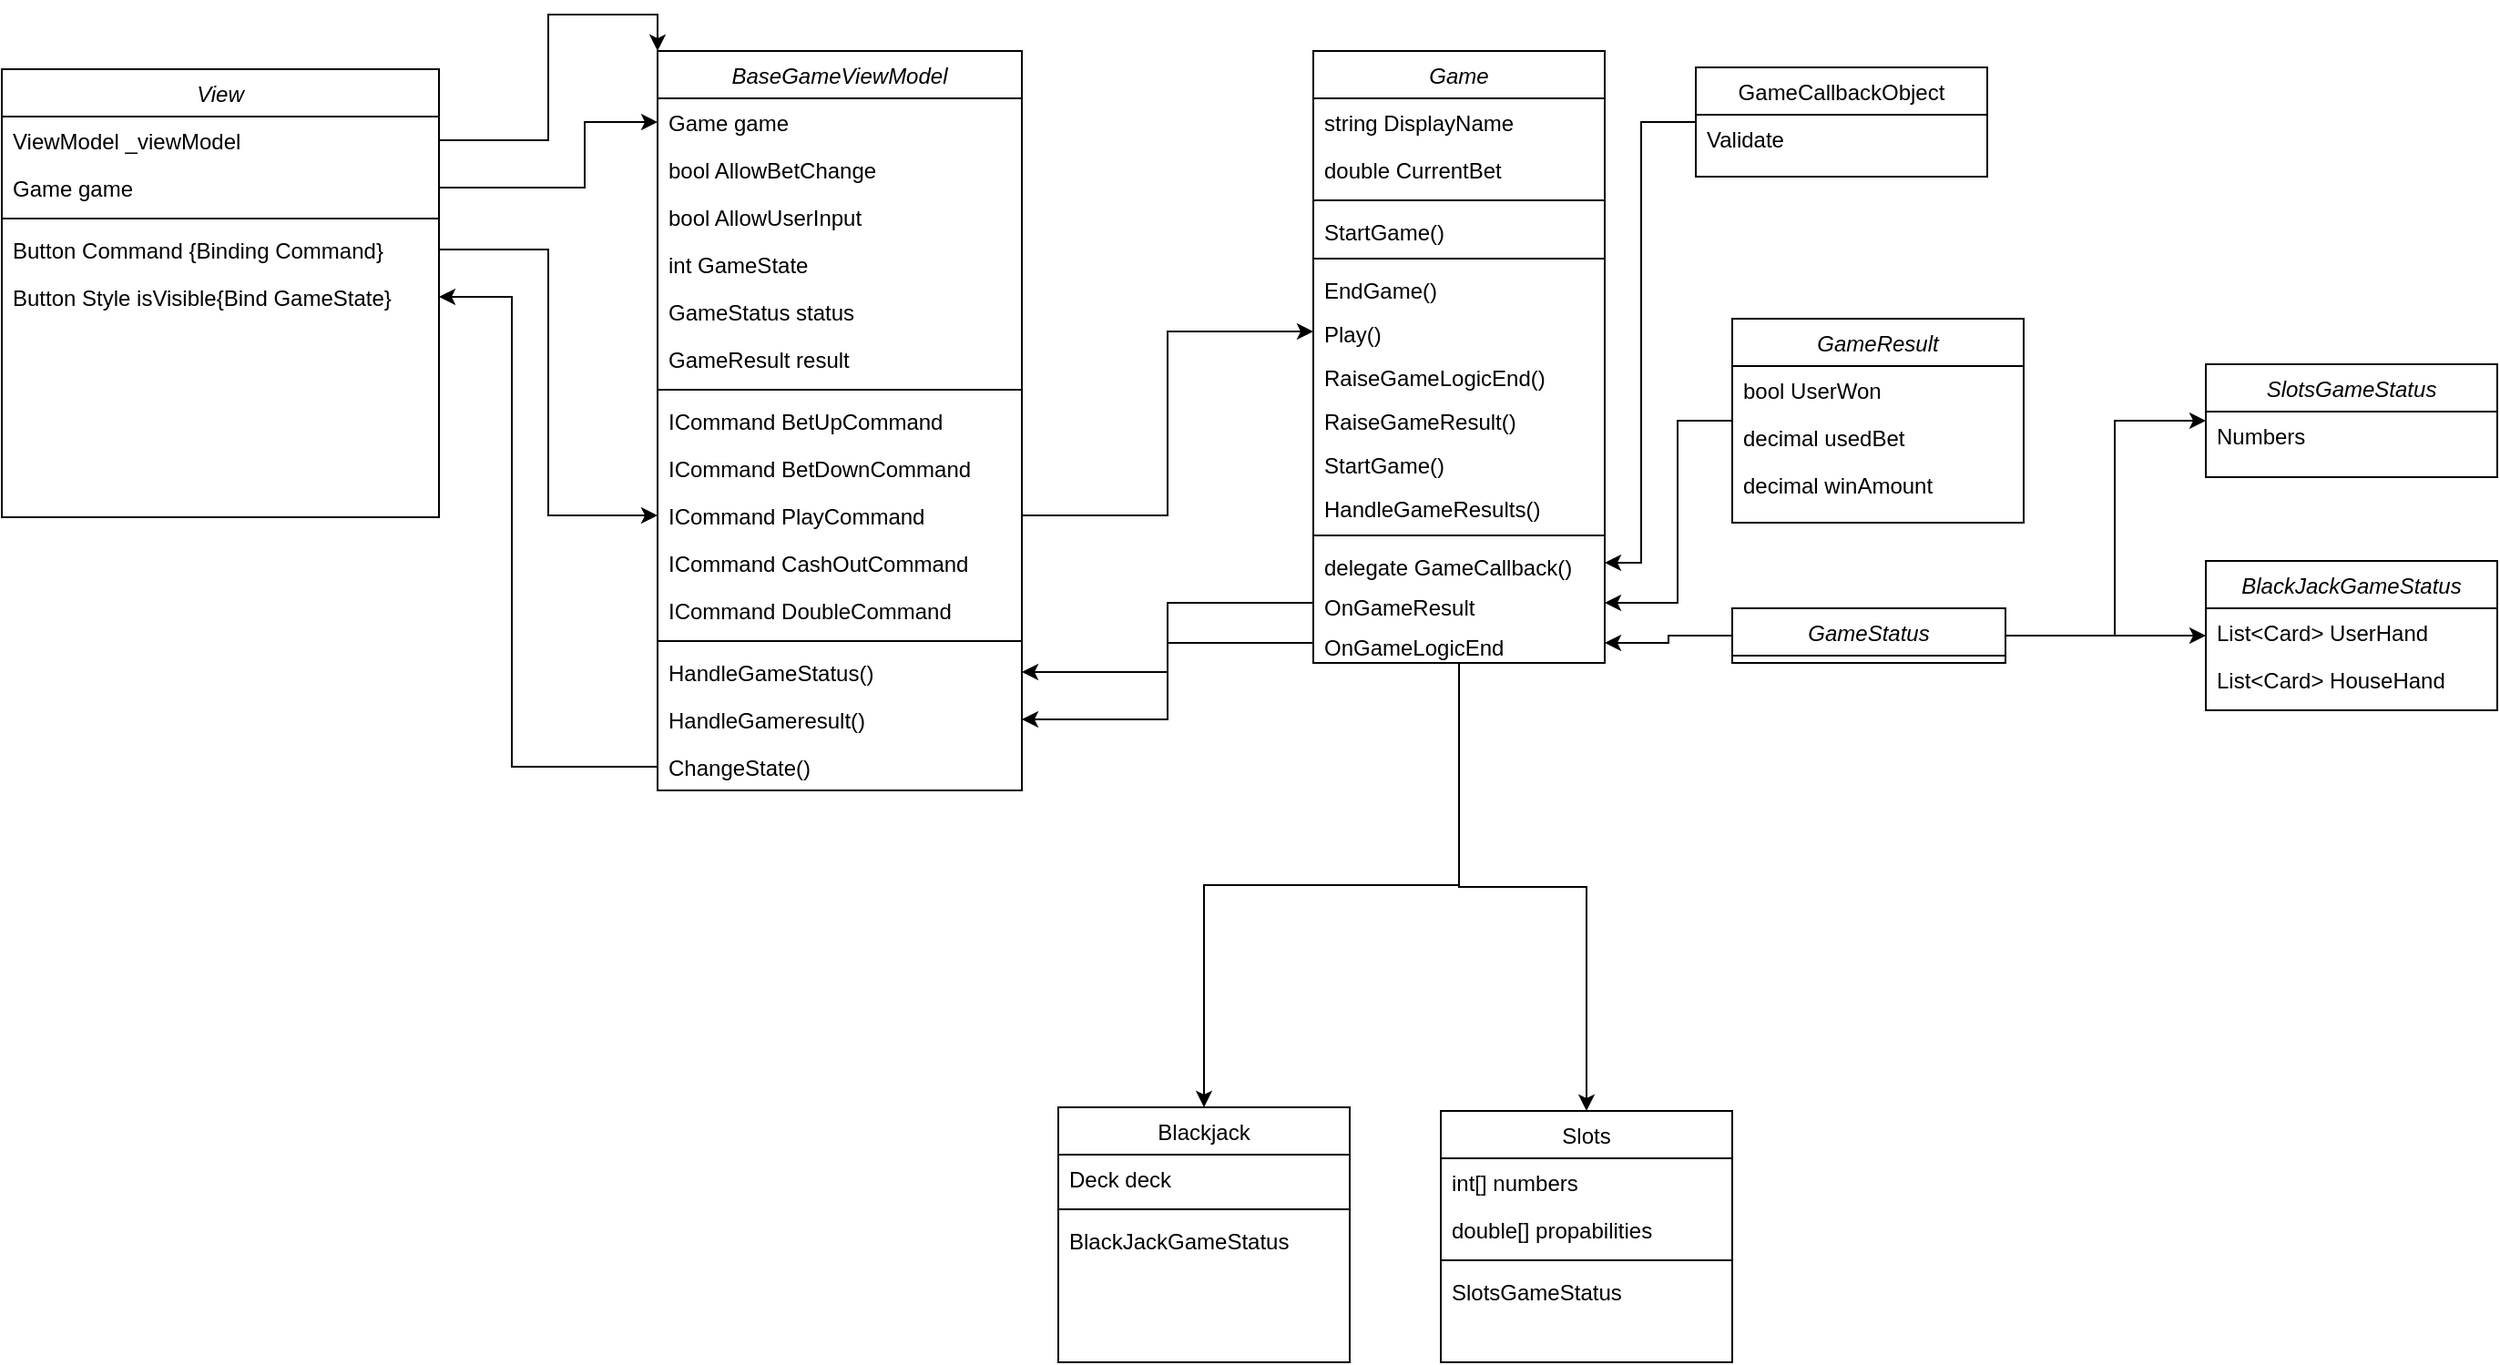 <mxfile version="22.0.4" type="device">
  <diagram id="C5RBs43oDa-KdzZeNtuy" name="Page-1">
    <mxGraphModel dx="2220" dy="766" grid="1" gridSize="10" guides="1" tooltips="1" connect="1" arrows="1" fold="1" page="1" pageScale="1" pageWidth="827" pageHeight="1169" math="0" shadow="0">
      <root>
        <mxCell id="WIyWlLk6GJQsqaUBKTNV-0" />
        <mxCell id="WIyWlLk6GJQsqaUBKTNV-1" parent="WIyWlLk6GJQsqaUBKTNV-0" />
        <mxCell id="bAESHov_JNyH6FxlxBtW-14" style="edgeStyle=orthogonalEdgeStyle;rounded=0;orthogonalLoop=1;jettySize=auto;html=1;entryX=0.5;entryY=0;entryDx=0;entryDy=0;" edge="1" parent="WIyWlLk6GJQsqaUBKTNV-1" source="zkfFHV4jXpPFQw0GAbJ--0" target="zkfFHV4jXpPFQw0GAbJ--13">
          <mxGeometry relative="1" as="geometry" />
        </mxCell>
        <mxCell id="bAESHov_JNyH6FxlxBtW-15" style="edgeStyle=orthogonalEdgeStyle;rounded=0;orthogonalLoop=1;jettySize=auto;html=1;" edge="1" parent="WIyWlLk6GJQsqaUBKTNV-1" source="zkfFHV4jXpPFQw0GAbJ--0" target="zkfFHV4jXpPFQw0GAbJ--6">
          <mxGeometry relative="1" as="geometry" />
        </mxCell>
        <mxCell id="zkfFHV4jXpPFQw0GAbJ--0" value="Game" style="swimlane;fontStyle=2;align=center;verticalAlign=top;childLayout=stackLayout;horizontal=1;startSize=26;horizontalStack=0;resizeParent=1;resizeLast=0;collapsible=1;marginBottom=0;rounded=0;shadow=0;strokeWidth=1;" parent="WIyWlLk6GJQsqaUBKTNV-1" vertex="1">
          <mxGeometry x="-90" y="30" width="160" height="336" as="geometry">
            <mxRectangle x="230" y="140" width="160" height="26" as="alternateBounds" />
          </mxGeometry>
        </mxCell>
        <mxCell id="zkfFHV4jXpPFQw0GAbJ--1" value="string DisplayName" style="text;align=left;verticalAlign=top;spacingLeft=4;spacingRight=4;overflow=hidden;rotatable=0;points=[[0,0.5],[1,0.5]];portConstraint=eastwest;" parent="zkfFHV4jXpPFQw0GAbJ--0" vertex="1">
          <mxGeometry y="26" width="160" height="26" as="geometry" />
        </mxCell>
        <mxCell id="zkfFHV4jXpPFQw0GAbJ--2" value="double CurrentBet" style="text;align=left;verticalAlign=top;spacingLeft=4;spacingRight=4;overflow=hidden;rotatable=0;points=[[0,0.5],[1,0.5]];portConstraint=eastwest;rounded=0;shadow=0;html=0;" parent="zkfFHV4jXpPFQw0GAbJ--0" vertex="1">
          <mxGeometry y="52" width="160" height="26" as="geometry" />
        </mxCell>
        <mxCell id="zkfFHV4jXpPFQw0GAbJ--4" value="" style="line;html=1;strokeWidth=1;align=left;verticalAlign=middle;spacingTop=-1;spacingLeft=3;spacingRight=3;rotatable=0;labelPosition=right;points=[];portConstraint=eastwest;" parent="zkfFHV4jXpPFQw0GAbJ--0" vertex="1">
          <mxGeometry y="78" width="160" height="8" as="geometry" />
        </mxCell>
        <mxCell id="zCQ6gacauL7SykbcktKD-57" value="StartGame()" style="text;align=left;verticalAlign=top;spacingLeft=4;spacingRight=4;overflow=hidden;rotatable=0;points=[[0,0.5],[1,0.5]];portConstraint=eastwest;" parent="zkfFHV4jXpPFQw0GAbJ--0" vertex="1">
          <mxGeometry y="86" width="160" height="24" as="geometry" />
        </mxCell>
        <mxCell id="zCQ6gacauL7SykbcktKD-0" value="" style="line;html=1;strokeWidth=1;align=left;verticalAlign=middle;spacingTop=-1;spacingLeft=3;spacingRight=3;rotatable=0;labelPosition=right;points=[];portConstraint=eastwest;" parent="zkfFHV4jXpPFQw0GAbJ--0" vertex="1">
          <mxGeometry y="110" width="160" height="8" as="geometry" />
        </mxCell>
        <mxCell id="zCQ6gacauL7SykbcktKD-59" value="EndGame()" style="text;align=left;verticalAlign=top;spacingLeft=4;spacingRight=4;overflow=hidden;rotatable=0;points=[[0,0.5],[1,0.5]];portConstraint=eastwest;" parent="zkfFHV4jXpPFQw0GAbJ--0" vertex="1">
          <mxGeometry y="118" width="160" height="24" as="geometry" />
        </mxCell>
        <mxCell id="zCQ6gacauL7SykbcktKD-62" value="Play()" style="text;align=left;verticalAlign=top;spacingLeft=4;spacingRight=4;overflow=hidden;rotatable=0;points=[[0,0.5],[1,0.5]];portConstraint=eastwest;" parent="zkfFHV4jXpPFQw0GAbJ--0" vertex="1">
          <mxGeometry y="142" width="160" height="24" as="geometry" />
        </mxCell>
        <mxCell id="zCQ6gacauL7SykbcktKD-60" value="RaiseGameLogicEnd()" style="text;align=left;verticalAlign=top;spacingLeft=4;spacingRight=4;overflow=hidden;rotatable=0;points=[[0,0.5],[1,0.5]];portConstraint=eastwest;" parent="zkfFHV4jXpPFQw0GAbJ--0" vertex="1">
          <mxGeometry y="166" width="160" height="24" as="geometry" />
        </mxCell>
        <mxCell id="zCQ6gacauL7SykbcktKD-61" value="RaiseGameResult()" style="text;align=left;verticalAlign=top;spacingLeft=4;spacingRight=4;overflow=hidden;rotatable=0;points=[[0,0.5],[1,0.5]];portConstraint=eastwest;" parent="zkfFHV4jXpPFQw0GAbJ--0" vertex="1">
          <mxGeometry y="190" width="160" height="24" as="geometry" />
        </mxCell>
        <mxCell id="bAESHov_JNyH6FxlxBtW-1" value="StartGame()" style="text;align=left;verticalAlign=top;spacingLeft=4;spacingRight=4;overflow=hidden;rotatable=0;points=[[0,0.5],[1,0.5]];portConstraint=eastwest;" vertex="1" parent="zkfFHV4jXpPFQw0GAbJ--0">
          <mxGeometry y="214" width="160" height="24" as="geometry" />
        </mxCell>
        <mxCell id="zCQ6gacauL7SykbcktKD-58" value="HandleGameResults()" style="text;align=left;verticalAlign=top;spacingLeft=4;spacingRight=4;overflow=hidden;rotatable=0;points=[[0,0.5],[1,0.5]];portConstraint=eastwest;" parent="zkfFHV4jXpPFQw0GAbJ--0" vertex="1">
          <mxGeometry y="238" width="160" height="24" as="geometry" />
        </mxCell>
        <mxCell id="bAESHov_JNyH6FxlxBtW-0" value="" style="line;html=1;strokeWidth=1;align=left;verticalAlign=middle;spacingTop=-1;spacingLeft=3;spacingRight=3;rotatable=0;labelPosition=right;points=[];portConstraint=eastwest;" vertex="1" parent="zkfFHV4jXpPFQw0GAbJ--0">
          <mxGeometry y="262" width="160" height="8" as="geometry" />
        </mxCell>
        <mxCell id="zCQ6gacauL7SykbcktKD-1" value="delegate GameCallback()" style="text;align=left;verticalAlign=top;spacingLeft=4;spacingRight=4;overflow=hidden;rotatable=0;points=[[0,0.5],[1,0.5]];portConstraint=eastwest;" parent="zkfFHV4jXpPFQw0GAbJ--0" vertex="1">
          <mxGeometry y="270" width="160" height="22" as="geometry" />
        </mxCell>
        <mxCell id="zCQ6gacauL7SykbcktKD-75" value="OnGameResult" style="text;align=left;verticalAlign=top;spacingLeft=4;spacingRight=4;overflow=hidden;rotatable=0;points=[[0,0.5],[1,0.5]];portConstraint=eastwest;" parent="zkfFHV4jXpPFQw0GAbJ--0" vertex="1">
          <mxGeometry y="292" width="160" height="22" as="geometry" />
        </mxCell>
        <mxCell id="zCQ6gacauL7SykbcktKD-74" value="OnGameLogicEnd" style="text;align=left;verticalAlign=top;spacingLeft=4;spacingRight=4;overflow=hidden;rotatable=0;points=[[0,0.5],[1,0.5]];portConstraint=eastwest;" parent="zkfFHV4jXpPFQw0GAbJ--0" vertex="1">
          <mxGeometry y="314" width="160" height="22" as="geometry" />
        </mxCell>
        <mxCell id="zkfFHV4jXpPFQw0GAbJ--13" value="Blackjack" style="swimlane;fontStyle=0;align=center;verticalAlign=top;childLayout=stackLayout;horizontal=1;startSize=26;horizontalStack=0;resizeParent=1;resizeLast=0;collapsible=1;marginBottom=0;rounded=0;shadow=0;strokeWidth=1;" parent="WIyWlLk6GJQsqaUBKTNV-1" vertex="1">
          <mxGeometry x="-230" y="610" width="160" height="140" as="geometry">
            <mxRectangle x="340" y="380" width="170" height="26" as="alternateBounds" />
          </mxGeometry>
        </mxCell>
        <mxCell id="zkfFHV4jXpPFQw0GAbJ--14" value="Deck deck" style="text;align=left;verticalAlign=top;spacingLeft=4;spacingRight=4;overflow=hidden;rotatable=0;points=[[0,0.5],[1,0.5]];portConstraint=eastwest;" parent="zkfFHV4jXpPFQw0GAbJ--13" vertex="1">
          <mxGeometry y="26" width="160" height="26" as="geometry" />
        </mxCell>
        <mxCell id="zkfFHV4jXpPFQw0GAbJ--15" value="" style="line;html=1;strokeWidth=1;align=left;verticalAlign=middle;spacingTop=-1;spacingLeft=3;spacingRight=3;rotatable=0;labelPosition=right;points=[];portConstraint=eastwest;" parent="zkfFHV4jXpPFQw0GAbJ--13" vertex="1">
          <mxGeometry y="52" width="160" height="8" as="geometry" />
        </mxCell>
        <mxCell id="bAESHov_JNyH6FxlxBtW-4" value="BlackJackGameStatus" style="text;align=left;verticalAlign=top;spacingLeft=4;spacingRight=4;overflow=hidden;rotatable=0;points=[[0,0.5],[1,0.5]];portConstraint=eastwest;" vertex="1" parent="zkfFHV4jXpPFQw0GAbJ--13">
          <mxGeometry y="60" width="160" height="26" as="geometry" />
        </mxCell>
        <mxCell id="bAESHov_JNyH6FxlxBtW-19" style="edgeStyle=orthogonalEdgeStyle;rounded=0;orthogonalLoop=1;jettySize=auto;html=1;" edge="1" parent="WIyWlLk6GJQsqaUBKTNV-1" source="zkfFHV4jXpPFQw0GAbJ--17" target="zCQ6gacauL7SykbcktKD-1">
          <mxGeometry relative="1" as="geometry">
            <Array as="points">
              <mxPoint x="90" y="69" />
              <mxPoint x="90" y="311" />
            </Array>
          </mxGeometry>
        </mxCell>
        <mxCell id="zkfFHV4jXpPFQw0GAbJ--17" value="GameCallbackObject" style="swimlane;fontStyle=0;align=center;verticalAlign=top;childLayout=stackLayout;horizontal=1;startSize=26;horizontalStack=0;resizeParent=1;resizeLast=0;collapsible=1;marginBottom=0;rounded=0;shadow=0;strokeWidth=1;" parent="WIyWlLk6GJQsqaUBKTNV-1" vertex="1">
          <mxGeometry x="120" y="39" width="160" height="60" as="geometry">
            <mxRectangle x="550" y="140" width="160" height="26" as="alternateBounds" />
          </mxGeometry>
        </mxCell>
        <mxCell id="zkfFHV4jXpPFQw0GAbJ--24" value="Validate" style="text;align=left;verticalAlign=top;spacingLeft=4;spacingRight=4;overflow=hidden;rotatable=0;points=[[0,0.5],[1,0.5]];portConstraint=eastwest;" parent="zkfFHV4jXpPFQw0GAbJ--17" vertex="1">
          <mxGeometry y="26" width="160" height="26" as="geometry" />
        </mxCell>
        <mxCell id="bAESHov_JNyH6FxlxBtW-21" style="edgeStyle=orthogonalEdgeStyle;rounded=0;orthogonalLoop=1;jettySize=auto;html=1;" edge="1" parent="WIyWlLk6GJQsqaUBKTNV-1" source="zCQ6gacauL7SykbcktKD-4" target="zCQ6gacauL7SykbcktKD-74">
          <mxGeometry relative="1" as="geometry" />
        </mxCell>
        <mxCell id="bAESHov_JNyH6FxlxBtW-22" style="edgeStyle=orthogonalEdgeStyle;rounded=0;orthogonalLoop=1;jettySize=auto;html=1;" edge="1" parent="WIyWlLk6GJQsqaUBKTNV-1" source="zCQ6gacauL7SykbcktKD-4" target="bAESHov_JNyH6FxlxBtW-9">
          <mxGeometry relative="1" as="geometry">
            <Array as="points">
              <mxPoint x="350" y="351" />
              <mxPoint x="350" y="233" />
            </Array>
          </mxGeometry>
        </mxCell>
        <mxCell id="bAESHov_JNyH6FxlxBtW-23" style="edgeStyle=orthogonalEdgeStyle;rounded=0;orthogonalLoop=1;jettySize=auto;html=1;" edge="1" parent="WIyWlLk6GJQsqaUBKTNV-1" source="zCQ6gacauL7SykbcktKD-4" target="zCQ6gacauL7SykbcktKD-18">
          <mxGeometry relative="1" as="geometry" />
        </mxCell>
        <mxCell id="zCQ6gacauL7SykbcktKD-4" value="GameStatus&#xa;" style="swimlane;fontStyle=2;align=center;verticalAlign=top;childLayout=stackLayout;horizontal=1;startSize=26;horizontalStack=0;resizeParent=1;resizeLast=0;collapsible=1;marginBottom=0;rounded=0;shadow=0;strokeWidth=1;" parent="WIyWlLk6GJQsqaUBKTNV-1" vertex="1">
          <mxGeometry x="140" y="336" width="150" height="30" as="geometry">
            <mxRectangle x="230" y="140" width="160" height="26" as="alternateBounds" />
          </mxGeometry>
        </mxCell>
        <mxCell id="bAESHov_JNyH6FxlxBtW-20" style="edgeStyle=orthogonalEdgeStyle;rounded=0;orthogonalLoop=1;jettySize=auto;html=1;" edge="1" parent="WIyWlLk6GJQsqaUBKTNV-1" source="zCQ6gacauL7SykbcktKD-11" target="zCQ6gacauL7SykbcktKD-75">
          <mxGeometry relative="1" as="geometry">
            <Array as="points">
              <mxPoint x="110" y="233" />
              <mxPoint x="110" y="333" />
            </Array>
          </mxGeometry>
        </mxCell>
        <mxCell id="zCQ6gacauL7SykbcktKD-11" value="GameResult" style="swimlane;fontStyle=2;align=center;verticalAlign=top;childLayout=stackLayout;horizontal=1;startSize=26;horizontalStack=0;resizeParent=1;resizeLast=0;collapsible=1;marginBottom=0;rounded=0;shadow=0;strokeWidth=1;" parent="WIyWlLk6GJQsqaUBKTNV-1" vertex="1">
          <mxGeometry x="140" y="177" width="160" height="112" as="geometry">
            <mxRectangle x="230" y="140" width="160" height="26" as="alternateBounds" />
          </mxGeometry>
        </mxCell>
        <mxCell id="zCQ6gacauL7SykbcktKD-12" value="bool UserWon" style="text;align=left;verticalAlign=top;spacingLeft=4;spacingRight=4;overflow=hidden;rotatable=0;points=[[0,0.5],[1,0.5]];portConstraint=eastwest;rounded=0;shadow=0;html=0;" parent="zCQ6gacauL7SykbcktKD-11" vertex="1">
          <mxGeometry y="26" width="160" height="26" as="geometry" />
        </mxCell>
        <mxCell id="zCQ6gacauL7SykbcktKD-14" value="decimal usedBet" style="text;align=left;verticalAlign=top;spacingLeft=4;spacingRight=4;overflow=hidden;rotatable=0;points=[[0,0.5],[1,0.5]];portConstraint=eastwest;rounded=0;shadow=0;html=0;" parent="zCQ6gacauL7SykbcktKD-11" vertex="1">
          <mxGeometry y="52" width="160" height="26" as="geometry" />
        </mxCell>
        <mxCell id="zCQ6gacauL7SykbcktKD-15" value="decimal winAmount" style="text;align=left;verticalAlign=top;spacingLeft=4;spacingRight=4;overflow=hidden;rotatable=0;points=[[0,0.5],[1,0.5]];portConstraint=eastwest;rounded=0;shadow=0;html=0;" parent="zCQ6gacauL7SykbcktKD-11" vertex="1">
          <mxGeometry y="78" width="160" height="26" as="geometry" />
        </mxCell>
        <mxCell id="zCQ6gacauL7SykbcktKD-18" value="BlackJackGameStatus" style="swimlane;fontStyle=2;align=center;verticalAlign=top;childLayout=stackLayout;horizontal=1;startSize=26;horizontalStack=0;resizeParent=1;resizeLast=0;collapsible=1;marginBottom=0;rounded=0;shadow=0;strokeWidth=1;" parent="WIyWlLk6GJQsqaUBKTNV-1" vertex="1">
          <mxGeometry x="400" y="310" width="160" height="82" as="geometry">
            <mxRectangle x="230" y="140" width="160" height="26" as="alternateBounds" />
          </mxGeometry>
        </mxCell>
        <mxCell id="zCQ6gacauL7SykbcktKD-19" value="List&lt;Card&gt; UserHand" style="text;align=left;verticalAlign=top;spacingLeft=4;spacingRight=4;overflow=hidden;rotatable=0;points=[[0,0.5],[1,0.5]];portConstraint=eastwest;rounded=0;shadow=0;html=0;" parent="zCQ6gacauL7SykbcktKD-18" vertex="1">
          <mxGeometry y="26" width="160" height="26" as="geometry" />
        </mxCell>
        <mxCell id="zCQ6gacauL7SykbcktKD-23" value="List&lt;Card&gt; HouseHand" style="text;align=left;verticalAlign=top;spacingLeft=4;spacingRight=4;overflow=hidden;rotatable=0;points=[[0,0.5],[1,0.5]];portConstraint=eastwest;rounded=0;shadow=0;html=0;" parent="zCQ6gacauL7SykbcktKD-18" vertex="1">
          <mxGeometry y="52" width="160" height="26" as="geometry" />
        </mxCell>
        <mxCell id="zCQ6gacauL7SykbcktKD-29" value="View" style="swimlane;fontStyle=2;align=center;verticalAlign=top;childLayout=stackLayout;horizontal=1;startSize=26;horizontalStack=0;resizeParent=1;resizeLast=0;collapsible=1;marginBottom=0;rounded=0;shadow=0;strokeWidth=1;" parent="WIyWlLk6GJQsqaUBKTNV-1" vertex="1">
          <mxGeometry x="-810" y="40" width="240" height="246" as="geometry">
            <mxRectangle x="230" y="140" width="160" height="26" as="alternateBounds" />
          </mxGeometry>
        </mxCell>
        <mxCell id="zCQ6gacauL7SykbcktKD-33" value="ViewModel _viewModel" style="text;align=left;verticalAlign=top;spacingLeft=4;spacingRight=4;overflow=hidden;rotatable=0;points=[[0,0.5],[1,0.5]];portConstraint=eastwest;" parent="zCQ6gacauL7SykbcktKD-29" vertex="1">
          <mxGeometry y="26" width="240" height="26" as="geometry" />
        </mxCell>
        <mxCell id="zCQ6gacauL7SykbcktKD-52" value="Game game&#xa;" style="text;align=left;verticalAlign=top;spacingLeft=4;spacingRight=4;overflow=hidden;rotatable=0;points=[[0,0.5],[1,0.5]];portConstraint=eastwest;" parent="zCQ6gacauL7SykbcktKD-29" vertex="1">
          <mxGeometry y="52" width="240" height="26" as="geometry" />
        </mxCell>
        <mxCell id="zCQ6gacauL7SykbcktKD-34" value="" style="line;html=1;strokeWidth=1;align=left;verticalAlign=middle;spacingTop=-1;spacingLeft=3;spacingRight=3;rotatable=0;labelPosition=right;points=[];portConstraint=eastwest;" parent="zCQ6gacauL7SykbcktKD-29" vertex="1">
          <mxGeometry y="78" width="240" height="8" as="geometry" />
        </mxCell>
        <mxCell id="zCQ6gacauL7SykbcktKD-36" value="Button Command {Binding Command}" style="text;align=left;verticalAlign=top;spacingLeft=4;spacingRight=4;overflow=hidden;rotatable=0;points=[[0,0.5],[1,0.5]];portConstraint=eastwest;" parent="zCQ6gacauL7SykbcktKD-29" vertex="1">
          <mxGeometry y="86" width="240" height="26" as="geometry" />
        </mxCell>
        <mxCell id="zCQ6gacauL7SykbcktKD-73" value="Button Style isVisible{Bind GameState}" style="text;align=left;verticalAlign=top;spacingLeft=4;spacingRight=4;overflow=hidden;rotatable=0;points=[[0,0.5],[1,0.5]];portConstraint=eastwest;" parent="zCQ6gacauL7SykbcktKD-29" vertex="1">
          <mxGeometry y="112" width="240" height="26" as="geometry" />
        </mxCell>
        <mxCell id="zCQ6gacauL7SykbcktKD-37" value="BaseGameViewModel" style="swimlane;fontStyle=2;align=center;verticalAlign=top;childLayout=stackLayout;horizontal=1;startSize=26;horizontalStack=0;resizeParent=1;resizeLast=0;collapsible=1;marginBottom=0;rounded=0;shadow=0;strokeWidth=1;" parent="WIyWlLk6GJQsqaUBKTNV-1" vertex="1">
          <mxGeometry x="-450" y="30" width="200" height="406" as="geometry">
            <mxRectangle x="230" y="140" width="160" height="26" as="alternateBounds" />
          </mxGeometry>
        </mxCell>
        <mxCell id="zCQ6gacauL7SykbcktKD-41" value="Game game" style="text;align=left;verticalAlign=top;spacingLeft=4;spacingRight=4;overflow=hidden;rotatable=0;points=[[0,0.5],[1,0.5]];portConstraint=eastwest;" parent="zCQ6gacauL7SykbcktKD-37" vertex="1">
          <mxGeometry y="26" width="200" height="26" as="geometry" />
        </mxCell>
        <mxCell id="zCQ6gacauL7SykbcktKD-47" value="bool AllowBetChange&#xa;" style="text;align=left;verticalAlign=top;spacingLeft=4;spacingRight=4;overflow=hidden;rotatable=0;points=[[0,0.5],[1,0.5]];portConstraint=eastwest;" parent="zCQ6gacauL7SykbcktKD-37" vertex="1">
          <mxGeometry y="52" width="200" height="26" as="geometry" />
        </mxCell>
        <mxCell id="zCQ6gacauL7SykbcktKD-50" value="bool AllowUserInput&#xa;" style="text;align=left;verticalAlign=top;spacingLeft=4;spacingRight=4;overflow=hidden;rotatable=0;points=[[0,0.5],[1,0.5]];portConstraint=eastwest;" parent="zCQ6gacauL7SykbcktKD-37" vertex="1">
          <mxGeometry y="78" width="200" height="26" as="geometry" />
        </mxCell>
        <mxCell id="zCQ6gacauL7SykbcktKD-71" value="int GameState" style="text;align=left;verticalAlign=top;spacingLeft=4;spacingRight=4;overflow=hidden;rotatable=0;points=[[0,0.5],[1,0.5]];portConstraint=eastwest;" parent="zCQ6gacauL7SykbcktKD-37" vertex="1">
          <mxGeometry y="104" width="200" height="26" as="geometry" />
        </mxCell>
        <mxCell id="zCQ6gacauL7SykbcktKD-48" value="GameStatus status" style="text;align=left;verticalAlign=top;spacingLeft=4;spacingRight=4;overflow=hidden;rotatable=0;points=[[0,0.5],[1,0.5]];portConstraint=eastwest;" parent="zCQ6gacauL7SykbcktKD-37" vertex="1">
          <mxGeometry y="130" width="200" height="26" as="geometry" />
        </mxCell>
        <mxCell id="zCQ6gacauL7SykbcktKD-49" value="GameResult result" style="text;align=left;verticalAlign=top;spacingLeft=4;spacingRight=4;overflow=hidden;rotatable=0;points=[[0,0.5],[1,0.5]];portConstraint=eastwest;" parent="zCQ6gacauL7SykbcktKD-37" vertex="1">
          <mxGeometry y="156" width="200" height="26" as="geometry" />
        </mxCell>
        <mxCell id="zCQ6gacauL7SykbcktKD-66" value="" style="line;html=1;strokeWidth=1;align=left;verticalAlign=middle;spacingTop=-1;spacingLeft=3;spacingRight=3;rotatable=0;labelPosition=right;points=[];portConstraint=eastwest;" parent="zCQ6gacauL7SykbcktKD-37" vertex="1">
          <mxGeometry y="182" width="200" height="8" as="geometry" />
        </mxCell>
        <mxCell id="zCQ6gacauL7SykbcktKD-42" value="ICommand BetUpCommand" style="text;align=left;verticalAlign=top;spacingLeft=4;spacingRight=4;overflow=hidden;rotatable=0;points=[[0,0.5],[1,0.5]];portConstraint=eastwest;" parent="zCQ6gacauL7SykbcktKD-37" vertex="1">
          <mxGeometry y="190" width="200" height="26" as="geometry" />
        </mxCell>
        <mxCell id="zCQ6gacauL7SykbcktKD-43" value="ICommand BetDownCommand" style="text;align=left;verticalAlign=top;spacingLeft=4;spacingRight=4;overflow=hidden;rotatable=0;points=[[0,0.5],[1,0.5]];portConstraint=eastwest;" parent="zCQ6gacauL7SykbcktKD-37" vertex="1">
          <mxGeometry y="216" width="200" height="26" as="geometry" />
        </mxCell>
        <mxCell id="zCQ6gacauL7SykbcktKD-40" value="ICommand PlayCommand" style="text;align=left;verticalAlign=top;spacingLeft=4;spacingRight=4;overflow=hidden;rotatable=0;points=[[0,0.5],[1,0.5]];portConstraint=eastwest;" parent="zCQ6gacauL7SykbcktKD-37" vertex="1">
          <mxGeometry y="242" width="200" height="26" as="geometry" />
        </mxCell>
        <mxCell id="zCQ6gacauL7SykbcktKD-45" value="ICommand CashOutCommand" style="text;align=left;verticalAlign=top;spacingLeft=4;spacingRight=4;overflow=hidden;rotatable=0;points=[[0,0.5],[1,0.5]];portConstraint=eastwest;" parent="zCQ6gacauL7SykbcktKD-37" vertex="1">
          <mxGeometry y="268" width="200" height="26" as="geometry" />
        </mxCell>
        <mxCell id="zCQ6gacauL7SykbcktKD-44" value="ICommand DoubleCommand" style="text;align=left;verticalAlign=top;spacingLeft=4;spacingRight=4;overflow=hidden;rotatable=0;points=[[0,0.5],[1,0.5]];portConstraint=eastwest;" parent="zCQ6gacauL7SykbcktKD-37" vertex="1">
          <mxGeometry y="294" width="200" height="26" as="geometry" />
        </mxCell>
        <mxCell id="zCQ6gacauL7SykbcktKD-39" value="" style="line;html=1;strokeWidth=1;align=left;verticalAlign=middle;spacingTop=-1;spacingLeft=3;spacingRight=3;rotatable=0;labelPosition=right;points=[];portConstraint=eastwest;" parent="zCQ6gacauL7SykbcktKD-37" vertex="1">
          <mxGeometry y="320" width="200" height="8" as="geometry" />
        </mxCell>
        <mxCell id="zCQ6gacauL7SykbcktKD-67" value="HandleGameStatus()" style="text;align=left;verticalAlign=top;spacingLeft=4;spacingRight=4;overflow=hidden;rotatable=0;points=[[0,0.5],[1,0.5]];portConstraint=eastwest;" parent="zCQ6gacauL7SykbcktKD-37" vertex="1">
          <mxGeometry y="328" width="200" height="26" as="geometry" />
        </mxCell>
        <mxCell id="zCQ6gacauL7SykbcktKD-72" value="HandleGameresult()" style="text;align=left;verticalAlign=top;spacingLeft=4;spacingRight=4;overflow=hidden;rotatable=0;points=[[0,0.5],[1,0.5]];portConstraint=eastwest;" parent="zCQ6gacauL7SykbcktKD-37" vertex="1">
          <mxGeometry y="354" width="200" height="26" as="geometry" />
        </mxCell>
        <mxCell id="zCQ6gacauL7SykbcktKD-68" value="ChangeState()" style="text;align=left;verticalAlign=top;spacingLeft=4;spacingRight=4;overflow=hidden;rotatable=0;points=[[0,0.5],[1,0.5]];portConstraint=eastwest;" parent="zCQ6gacauL7SykbcktKD-37" vertex="1">
          <mxGeometry y="380" width="200" height="26" as="geometry" />
        </mxCell>
        <mxCell id="zCQ6gacauL7SykbcktKD-51" style="edgeStyle=orthogonalEdgeStyle;rounded=0;orthogonalLoop=1;jettySize=auto;html=1;entryX=0;entryY=0.5;entryDx=0;entryDy=0;" parent="WIyWlLk6GJQsqaUBKTNV-1" source="zCQ6gacauL7SykbcktKD-36" target="zCQ6gacauL7SykbcktKD-40" edge="1">
          <mxGeometry relative="1" as="geometry" />
        </mxCell>
        <mxCell id="zCQ6gacauL7SykbcktKD-53" style="edgeStyle=orthogonalEdgeStyle;rounded=0;orthogonalLoop=1;jettySize=auto;html=1;entryX=0;entryY=0;entryDx=0;entryDy=0;" parent="WIyWlLk6GJQsqaUBKTNV-1" source="zCQ6gacauL7SykbcktKD-33" target="zCQ6gacauL7SykbcktKD-37" edge="1">
          <mxGeometry relative="1" as="geometry" />
        </mxCell>
        <mxCell id="zCQ6gacauL7SykbcktKD-63" style="edgeStyle=orthogonalEdgeStyle;rounded=0;orthogonalLoop=1;jettySize=auto;html=1;" parent="WIyWlLk6GJQsqaUBKTNV-1" source="zCQ6gacauL7SykbcktKD-40" target="zCQ6gacauL7SykbcktKD-62" edge="1">
          <mxGeometry relative="1" as="geometry" />
        </mxCell>
        <mxCell id="zCQ6gacauL7SykbcktKD-79" style="edgeStyle=orthogonalEdgeStyle;rounded=0;orthogonalLoop=1;jettySize=auto;html=1;entryX=1;entryY=0.5;entryDx=0;entryDy=0;" parent="WIyWlLk6GJQsqaUBKTNV-1" source="zCQ6gacauL7SykbcktKD-75" target="zCQ6gacauL7SykbcktKD-72" edge="1">
          <mxGeometry relative="1" as="geometry" />
        </mxCell>
        <mxCell id="bAESHov_JNyH6FxlxBtW-2" style="edgeStyle=orthogonalEdgeStyle;rounded=0;orthogonalLoop=1;jettySize=auto;html=1;entryX=1;entryY=0.5;entryDx=0;entryDy=0;" edge="1" parent="WIyWlLk6GJQsqaUBKTNV-1" source="zCQ6gacauL7SykbcktKD-68" target="zCQ6gacauL7SykbcktKD-73">
          <mxGeometry relative="1" as="geometry">
            <Array as="points">
              <mxPoint x="-530" y="423" />
              <mxPoint x="-530" y="165" />
            </Array>
          </mxGeometry>
        </mxCell>
        <mxCell id="bAESHov_JNyH6FxlxBtW-3" style="edgeStyle=orthogonalEdgeStyle;rounded=0;orthogonalLoop=1;jettySize=auto;html=1;entryX=0;entryY=0.5;entryDx=0;entryDy=0;" edge="1" parent="WIyWlLk6GJQsqaUBKTNV-1" source="zCQ6gacauL7SykbcktKD-52" target="zCQ6gacauL7SykbcktKD-41">
          <mxGeometry relative="1" as="geometry">
            <Array as="points">
              <mxPoint x="-490" y="105" />
              <mxPoint x="-490" y="69" />
            </Array>
          </mxGeometry>
        </mxCell>
        <mxCell id="bAESHov_JNyH6FxlxBtW-9" value="SlotsGameStatus" style="swimlane;fontStyle=2;align=center;verticalAlign=top;childLayout=stackLayout;horizontal=1;startSize=26;horizontalStack=0;resizeParent=1;resizeLast=0;collapsible=1;marginBottom=0;rounded=0;shadow=0;strokeWidth=1;" vertex="1" parent="WIyWlLk6GJQsqaUBKTNV-1">
          <mxGeometry x="400" y="202" width="160" height="62" as="geometry">
            <mxRectangle x="230" y="140" width="160" height="26" as="alternateBounds" />
          </mxGeometry>
        </mxCell>
        <mxCell id="bAESHov_JNyH6FxlxBtW-10" value="Numbers" style="text;align=left;verticalAlign=top;spacingLeft=4;spacingRight=4;overflow=hidden;rotatable=0;points=[[0,0.5],[1,0.5]];portConstraint=eastwest;rounded=0;shadow=0;html=0;" vertex="1" parent="bAESHov_JNyH6FxlxBtW-9">
          <mxGeometry y="26" width="160" height="26" as="geometry" />
        </mxCell>
        <mxCell id="zkfFHV4jXpPFQw0GAbJ--6" value="Slots" style="swimlane;fontStyle=0;align=center;verticalAlign=top;childLayout=stackLayout;horizontal=1;startSize=26;horizontalStack=0;resizeParent=1;resizeLast=0;collapsible=1;marginBottom=0;rounded=0;shadow=0;strokeWidth=1;" parent="WIyWlLk6GJQsqaUBKTNV-1" vertex="1">
          <mxGeometry x="-20" y="612" width="160" height="138" as="geometry">
            <mxRectangle x="130" y="380" width="160" height="26" as="alternateBounds" />
          </mxGeometry>
        </mxCell>
        <mxCell id="bAESHov_JNyH6FxlxBtW-5" value="int[] numbers" style="text;align=left;verticalAlign=top;spacingLeft=4;spacingRight=4;overflow=hidden;rotatable=0;points=[[0,0.5],[1,0.5]];portConstraint=eastwest;" vertex="1" parent="zkfFHV4jXpPFQw0GAbJ--6">
          <mxGeometry y="26" width="160" height="26" as="geometry" />
        </mxCell>
        <mxCell id="bAESHov_JNyH6FxlxBtW-6" value="double[] propabilities" style="text;align=left;verticalAlign=top;spacingLeft=4;spacingRight=4;overflow=hidden;rotatable=0;points=[[0,0.5],[1,0.5]];portConstraint=eastwest;" vertex="1" parent="zkfFHV4jXpPFQw0GAbJ--6">
          <mxGeometry y="52" width="160" height="26" as="geometry" />
        </mxCell>
        <mxCell id="zkfFHV4jXpPFQw0GAbJ--9" value="" style="line;html=1;strokeWidth=1;align=left;verticalAlign=middle;spacingTop=-1;spacingLeft=3;spacingRight=3;rotatable=0;labelPosition=right;points=[];portConstraint=eastwest;" parent="zkfFHV4jXpPFQw0GAbJ--6" vertex="1">
          <mxGeometry y="78" width="160" height="8" as="geometry" />
        </mxCell>
        <mxCell id="bAESHov_JNyH6FxlxBtW-7" value="SlotsGameStatus" style="text;align=left;verticalAlign=top;spacingLeft=4;spacingRight=4;overflow=hidden;rotatable=0;points=[[0,0.5],[1,0.5]];portConstraint=eastwest;" vertex="1" parent="zkfFHV4jXpPFQw0GAbJ--6">
          <mxGeometry y="86" width="160" height="26" as="geometry" />
        </mxCell>
        <mxCell id="bAESHov_JNyH6FxlxBtW-18" style="edgeStyle=orthogonalEdgeStyle;rounded=0;orthogonalLoop=1;jettySize=auto;html=1;" edge="1" parent="WIyWlLk6GJQsqaUBKTNV-1" source="zCQ6gacauL7SykbcktKD-74" target="zCQ6gacauL7SykbcktKD-67">
          <mxGeometry relative="1" as="geometry" />
        </mxCell>
      </root>
    </mxGraphModel>
  </diagram>
</mxfile>
